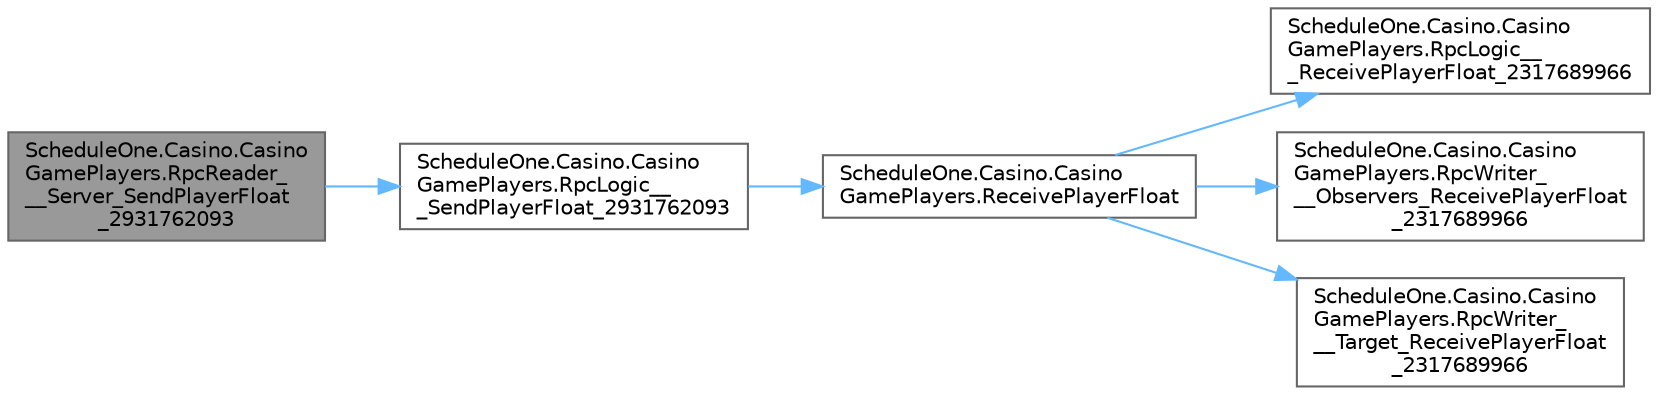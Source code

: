 digraph "ScheduleOne.Casino.CasinoGamePlayers.RpcReader___Server_SendPlayerFloat_2931762093"
{
 // LATEX_PDF_SIZE
  bgcolor="transparent";
  edge [fontname=Helvetica,fontsize=10,labelfontname=Helvetica,labelfontsize=10];
  node [fontname=Helvetica,fontsize=10,shape=box,height=0.2,width=0.4];
  rankdir="LR";
  Node1 [id="Node000001",label="ScheduleOne.Casino.Casino\lGamePlayers.RpcReader_\l__Server_SendPlayerFloat\l_2931762093",height=0.2,width=0.4,color="gray40", fillcolor="grey60", style="filled", fontcolor="black",tooltip=" "];
  Node1 -> Node2 [id="edge1_Node000001_Node000002",color="steelblue1",style="solid",tooltip=" "];
  Node2 [id="Node000002",label="ScheduleOne.Casino.Casino\lGamePlayers.RpcLogic__\l_SendPlayerFloat_2931762093",height=0.2,width=0.4,color="grey40", fillcolor="white", style="filled",URL="$class_schedule_one_1_1_casino_1_1_casino_game_players.html#a4bf478df1a7f020a213c826503f1efbb",tooltip=" "];
  Node2 -> Node3 [id="edge2_Node000002_Node000003",color="steelblue1",style="solid",tooltip=" "];
  Node3 [id="Node000003",label="ScheduleOne.Casino.Casino\lGamePlayers.ReceivePlayerFloat",height=0.2,width=0.4,color="grey40", fillcolor="white", style="filled",URL="$class_schedule_one_1_1_casino_1_1_casino_game_players.html#ad15364962b4e0704b8ea2618bb0a4f86",tooltip=" "];
  Node3 -> Node4 [id="edge3_Node000003_Node000004",color="steelblue1",style="solid",tooltip=" "];
  Node4 [id="Node000004",label="ScheduleOne.Casino.Casino\lGamePlayers.RpcLogic__\l_ReceivePlayerFloat_2317689966",height=0.2,width=0.4,color="grey40", fillcolor="white", style="filled",URL="$class_schedule_one_1_1_casino_1_1_casino_game_players.html#af068ca21923cbe1b7809a579969917b0",tooltip=" "];
  Node3 -> Node5 [id="edge4_Node000003_Node000005",color="steelblue1",style="solid",tooltip=" "];
  Node5 [id="Node000005",label="ScheduleOne.Casino.Casino\lGamePlayers.RpcWriter_\l__Observers_ReceivePlayerFloat\l_2317689966",height=0.2,width=0.4,color="grey40", fillcolor="white", style="filled",URL="$class_schedule_one_1_1_casino_1_1_casino_game_players.html#a5b21e9659d74199a961b3ead7ed94583",tooltip=" "];
  Node3 -> Node6 [id="edge5_Node000003_Node000006",color="steelblue1",style="solid",tooltip=" "];
  Node6 [id="Node000006",label="ScheduleOne.Casino.Casino\lGamePlayers.RpcWriter_\l__Target_ReceivePlayerFloat\l_2317689966",height=0.2,width=0.4,color="grey40", fillcolor="white", style="filled",URL="$class_schedule_one_1_1_casino_1_1_casino_game_players.html#abb9dffe8cd05d417f4f23758cf76f84e",tooltip=" "];
}
